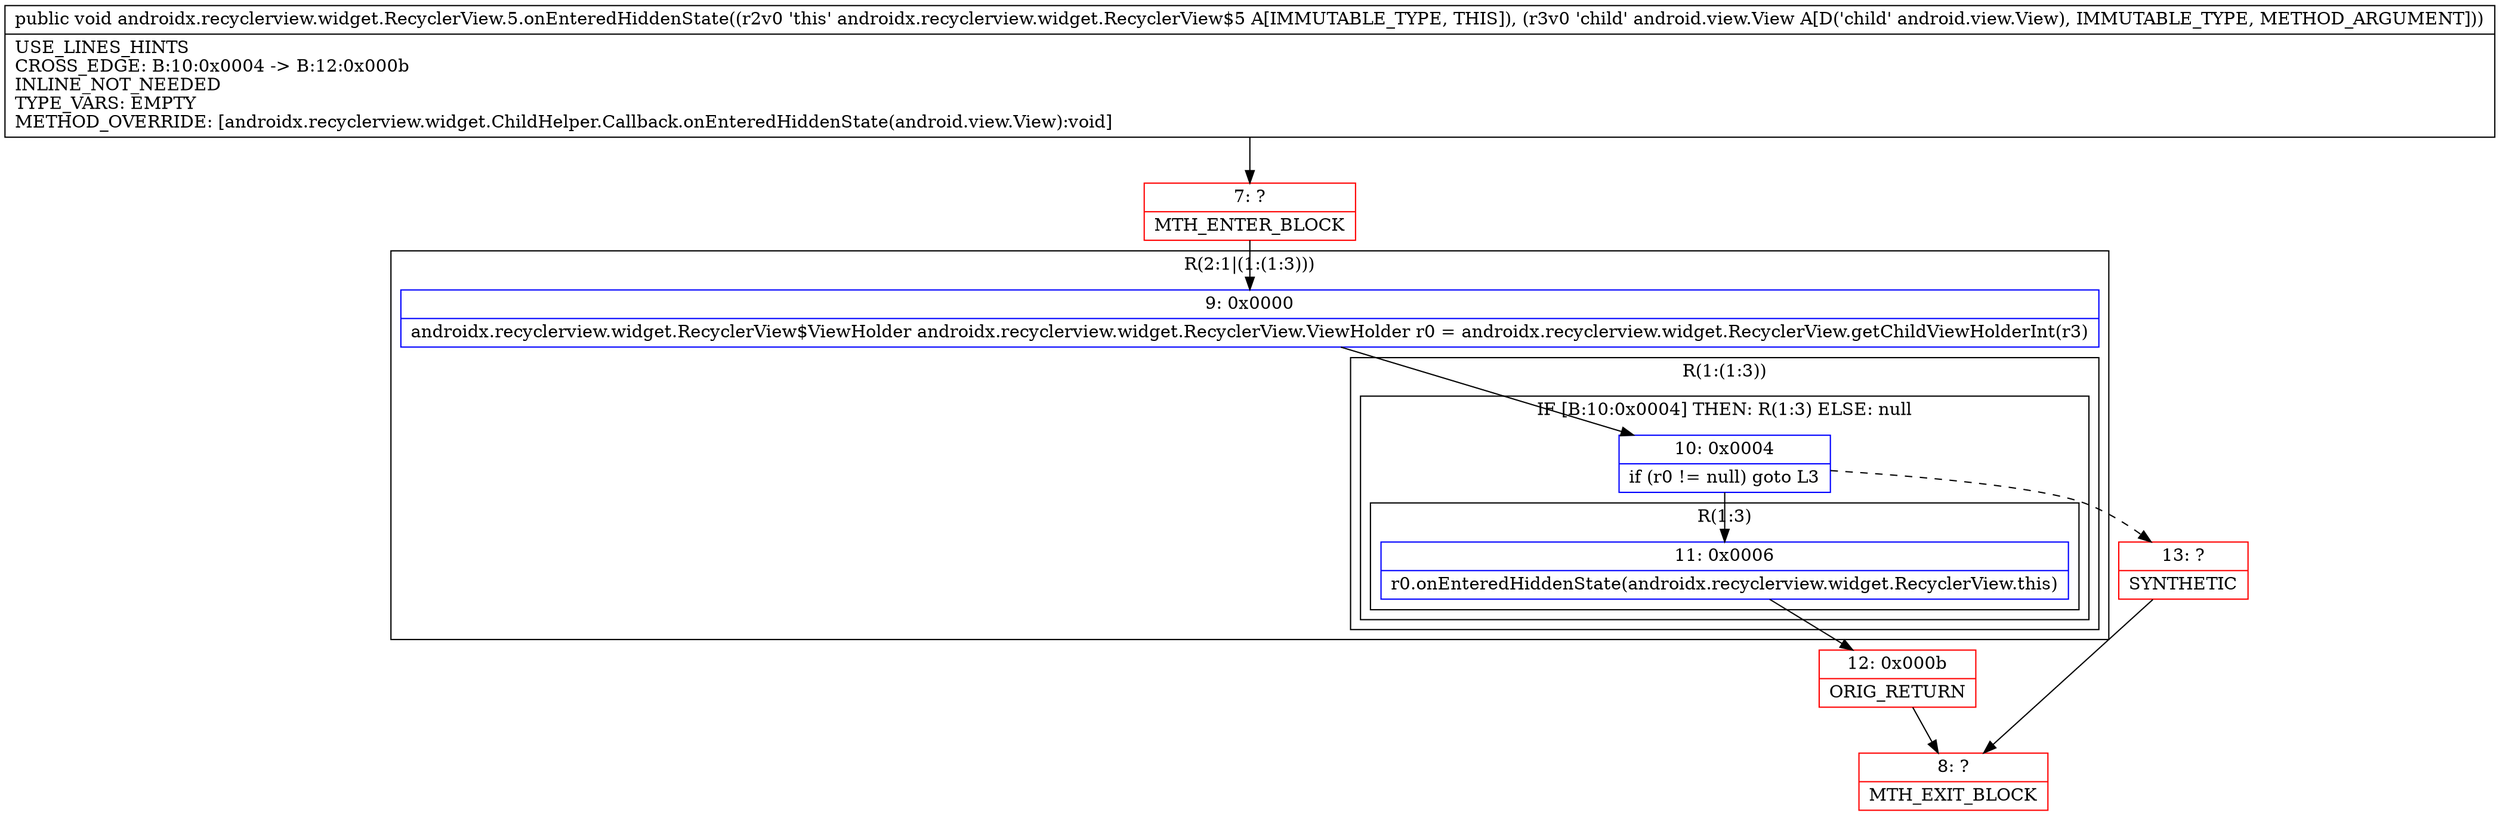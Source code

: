 digraph "CFG forandroidx.recyclerview.widget.RecyclerView.5.onEnteredHiddenState(Landroid\/view\/View;)V" {
subgraph cluster_Region_811367759 {
label = "R(2:1|(1:(1:3)))";
node [shape=record,color=blue];
Node_9 [shape=record,label="{9\:\ 0x0000|androidx.recyclerview.widget.RecyclerView$ViewHolder androidx.recyclerview.widget.RecyclerView.ViewHolder r0 = androidx.recyclerview.widget.RecyclerView.getChildViewHolderInt(r3)\l}"];
subgraph cluster_Region_666758958 {
label = "R(1:(1:3))";
node [shape=record,color=blue];
subgraph cluster_IfRegion_303376911 {
label = "IF [B:10:0x0004] THEN: R(1:3) ELSE: null";
node [shape=record,color=blue];
Node_10 [shape=record,label="{10\:\ 0x0004|if (r0 != null) goto L3\l}"];
subgraph cluster_Region_1087187049 {
label = "R(1:3)";
node [shape=record,color=blue];
Node_11 [shape=record,label="{11\:\ 0x0006|r0.onEnteredHiddenState(androidx.recyclerview.widget.RecyclerView.this)\l}"];
}
}
}
}
Node_7 [shape=record,color=red,label="{7\:\ ?|MTH_ENTER_BLOCK\l}"];
Node_12 [shape=record,color=red,label="{12\:\ 0x000b|ORIG_RETURN\l}"];
Node_8 [shape=record,color=red,label="{8\:\ ?|MTH_EXIT_BLOCK\l}"];
Node_13 [shape=record,color=red,label="{13\:\ ?|SYNTHETIC\l}"];
MethodNode[shape=record,label="{public void androidx.recyclerview.widget.RecyclerView.5.onEnteredHiddenState((r2v0 'this' androidx.recyclerview.widget.RecyclerView$5 A[IMMUTABLE_TYPE, THIS]), (r3v0 'child' android.view.View A[D('child' android.view.View), IMMUTABLE_TYPE, METHOD_ARGUMENT]))  | USE_LINES_HINTS\lCROSS_EDGE: B:10:0x0004 \-\> B:12:0x000b\lINLINE_NOT_NEEDED\lTYPE_VARS: EMPTY\lMETHOD_OVERRIDE: [androidx.recyclerview.widget.ChildHelper.Callback.onEnteredHiddenState(android.view.View):void]\l}"];
MethodNode -> Node_7;Node_9 -> Node_10;
Node_10 -> Node_11;
Node_10 -> Node_13[style=dashed];
Node_11 -> Node_12;
Node_7 -> Node_9;
Node_12 -> Node_8;
Node_13 -> Node_8;
}

